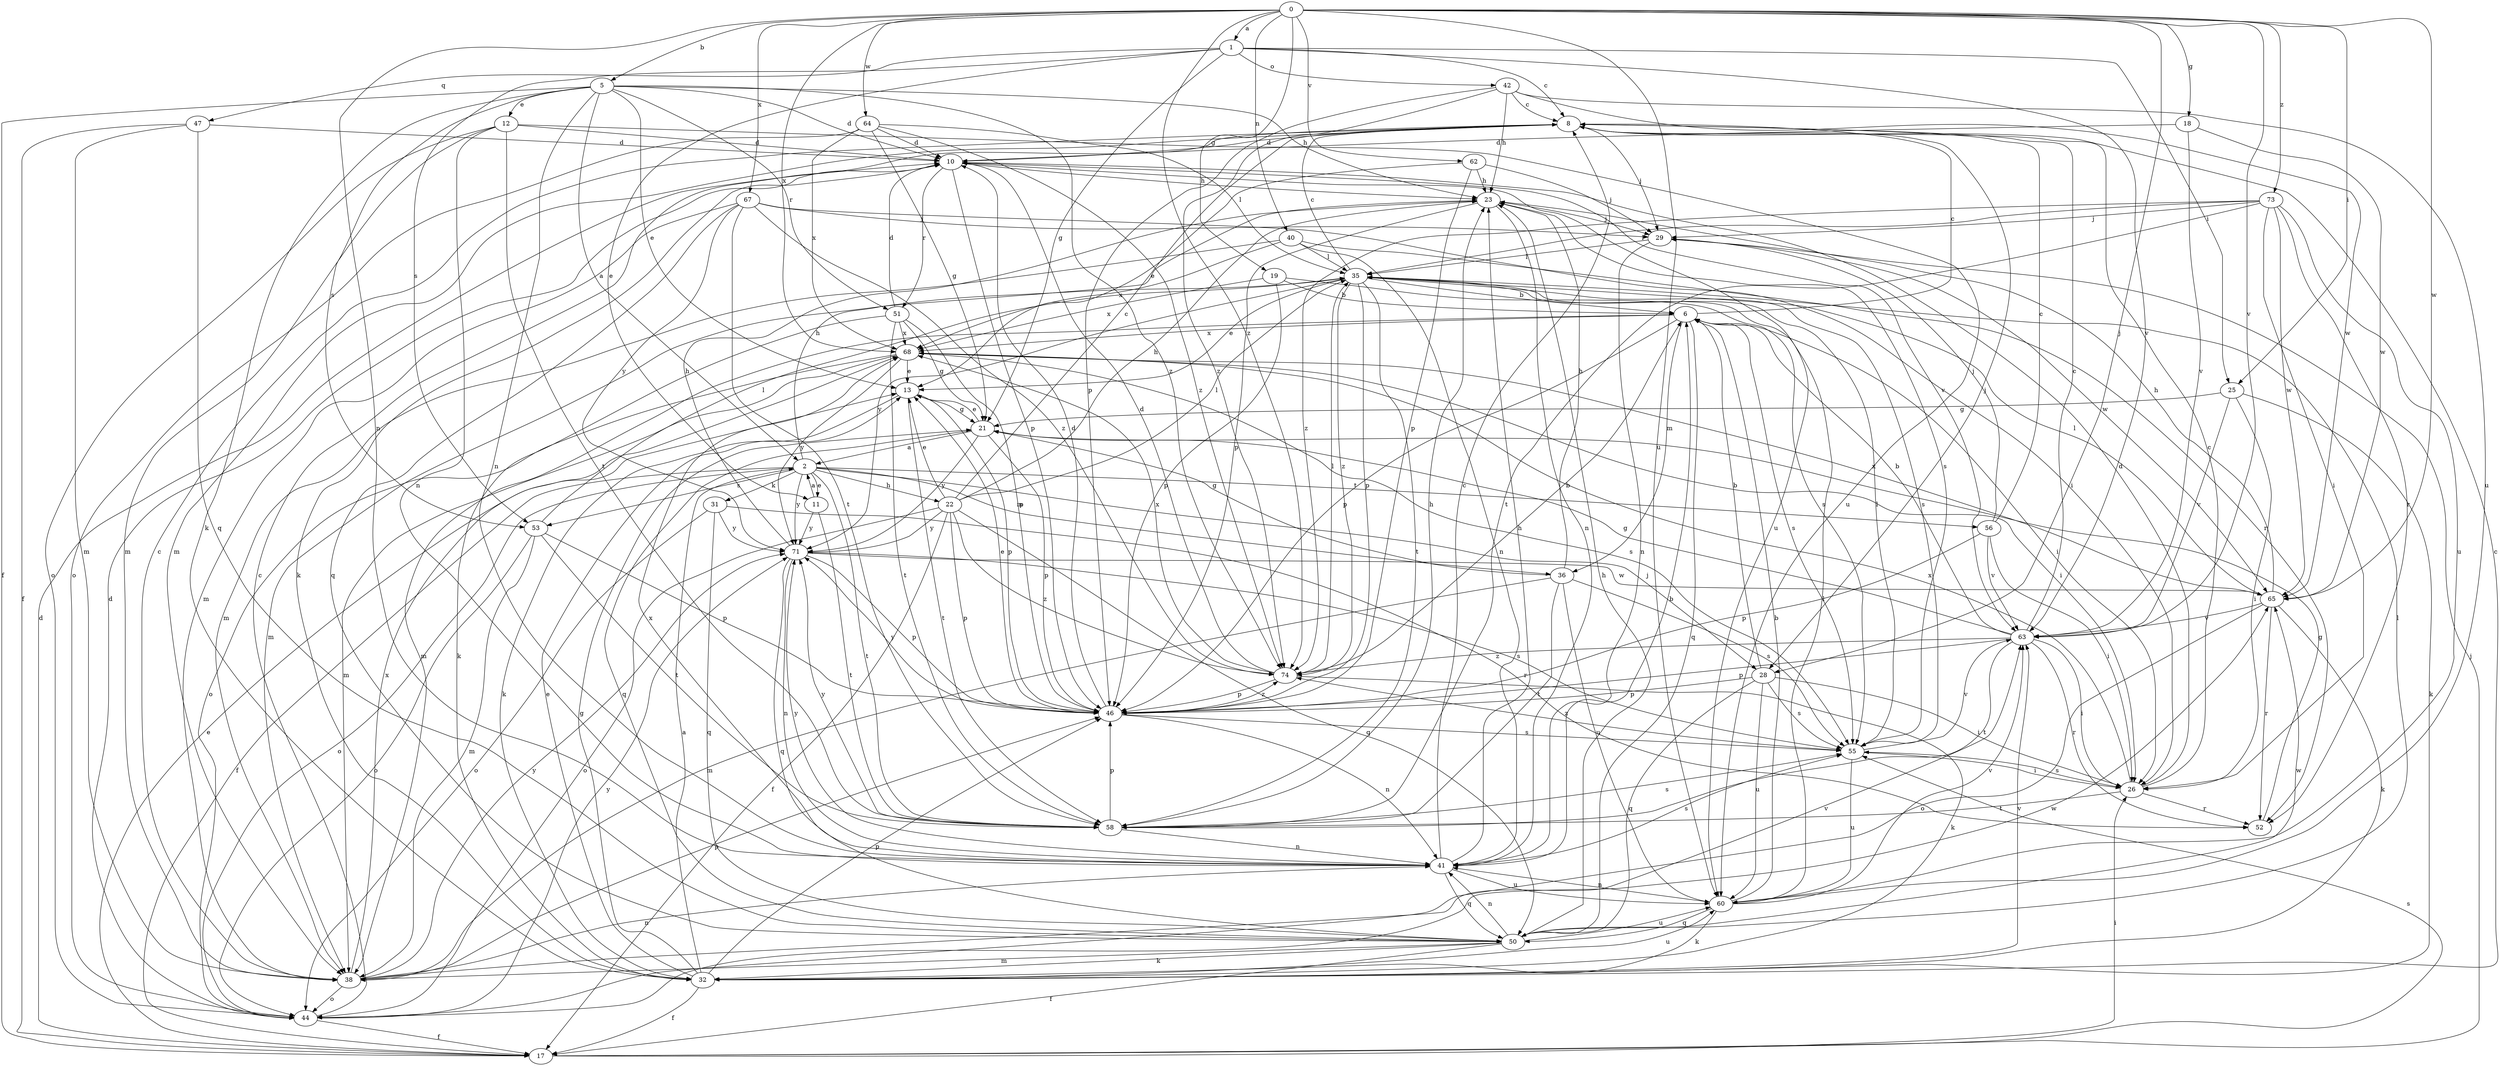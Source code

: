 strict digraph  {
0;
1;
2;
5;
6;
8;
10;
11;
12;
13;
17;
18;
19;
21;
22;
23;
25;
26;
28;
29;
31;
32;
35;
36;
38;
40;
41;
42;
44;
46;
47;
50;
51;
52;
53;
55;
56;
58;
60;
62;
63;
64;
65;
67;
68;
71;
73;
74;
0 -> 1  [label=a];
0 -> 5  [label=b];
0 -> 18  [label=g];
0 -> 19  [label=g];
0 -> 25  [label=i];
0 -> 28  [label=j];
0 -> 40  [label=n];
0 -> 41  [label=n];
0 -> 60  [label=u];
0 -> 62  [label=v];
0 -> 63  [label=v];
0 -> 64  [label=w];
0 -> 65  [label=w];
0 -> 67  [label=x];
0 -> 68  [label=x];
0 -> 73  [label=z];
0 -> 74  [label=z];
1 -> 8  [label=c];
1 -> 11  [label=e];
1 -> 21  [label=g];
1 -> 25  [label=i];
1 -> 42  [label=o];
1 -> 47  [label=q];
1 -> 53  [label=s];
1 -> 63  [label=v];
2 -> 11  [label=e];
2 -> 17  [label=f];
2 -> 22  [label=h];
2 -> 23  [label=h];
2 -> 28  [label=j];
2 -> 31  [label=k];
2 -> 36  [label=m];
2 -> 44  [label=o];
2 -> 53  [label=s];
2 -> 56  [label=t];
2 -> 58  [label=t];
2 -> 71  [label=y];
5 -> 2  [label=a];
5 -> 10  [label=d];
5 -> 12  [label=e];
5 -> 13  [label=e];
5 -> 17  [label=f];
5 -> 23  [label=h];
5 -> 32  [label=k];
5 -> 41  [label=n];
5 -> 51  [label=r];
5 -> 53  [label=s];
5 -> 74  [label=z];
6 -> 8  [label=c];
6 -> 26  [label=i];
6 -> 36  [label=m];
6 -> 38  [label=m];
6 -> 46  [label=p];
6 -> 50  [label=q];
6 -> 55  [label=s];
6 -> 68  [label=x];
8 -> 10  [label=d];
8 -> 28  [label=j];
8 -> 29  [label=j];
8 -> 38  [label=m];
10 -> 23  [label=h];
10 -> 32  [label=k];
10 -> 46  [label=p];
10 -> 51  [label=r];
10 -> 60  [label=u];
10 -> 63  [label=v];
11 -> 2  [label=a];
11 -> 58  [label=t];
11 -> 71  [label=y];
12 -> 10  [label=d];
12 -> 38  [label=m];
12 -> 41  [label=n];
12 -> 44  [label=o];
12 -> 58  [label=t];
12 -> 60  [label=u];
13 -> 21  [label=g];
13 -> 32  [label=k];
13 -> 46  [label=p];
13 -> 58  [label=t];
17 -> 10  [label=d];
17 -> 13  [label=e];
17 -> 26  [label=i];
17 -> 29  [label=j];
17 -> 55  [label=s];
18 -> 10  [label=d];
18 -> 63  [label=v];
18 -> 65  [label=w];
19 -> 6  [label=b];
19 -> 46  [label=p];
19 -> 55  [label=s];
19 -> 68  [label=x];
21 -> 2  [label=a];
21 -> 13  [label=e];
21 -> 46  [label=p];
21 -> 50  [label=q];
21 -> 71  [label=y];
22 -> 8  [label=c];
22 -> 13  [label=e];
22 -> 17  [label=f];
22 -> 23  [label=h];
22 -> 35  [label=l];
22 -> 44  [label=o];
22 -> 46  [label=p];
22 -> 50  [label=q];
22 -> 71  [label=y];
22 -> 74  [label=z];
23 -> 29  [label=j];
23 -> 41  [label=n];
23 -> 46  [label=p];
23 -> 55  [label=s];
25 -> 21  [label=g];
25 -> 26  [label=i];
25 -> 32  [label=k];
25 -> 63  [label=v];
26 -> 8  [label=c];
26 -> 10  [label=d];
26 -> 52  [label=r];
26 -> 55  [label=s];
26 -> 58  [label=t];
26 -> 68  [label=x];
28 -> 6  [label=b];
28 -> 26  [label=i];
28 -> 46  [label=p];
28 -> 50  [label=q];
28 -> 55  [label=s];
28 -> 60  [label=u];
29 -> 35  [label=l];
29 -> 41  [label=n];
29 -> 65  [label=w];
31 -> 44  [label=o];
31 -> 50  [label=q];
31 -> 52  [label=r];
31 -> 71  [label=y];
32 -> 2  [label=a];
32 -> 8  [label=c];
32 -> 13  [label=e];
32 -> 17  [label=f];
32 -> 21  [label=g];
32 -> 46  [label=p];
32 -> 60  [label=u];
32 -> 63  [label=v];
35 -> 6  [label=b];
35 -> 8  [label=c];
35 -> 13  [label=e];
35 -> 38  [label=m];
35 -> 46  [label=p];
35 -> 55  [label=s];
35 -> 58  [label=t];
35 -> 71  [label=y];
35 -> 74  [label=z];
36 -> 21  [label=g];
36 -> 23  [label=h];
36 -> 38  [label=m];
36 -> 55  [label=s];
36 -> 58  [label=t];
36 -> 60  [label=u];
38 -> 8  [label=c];
38 -> 41  [label=n];
38 -> 44  [label=o];
38 -> 46  [label=p];
38 -> 63  [label=v];
38 -> 68  [label=x];
38 -> 71  [label=y];
40 -> 35  [label=l];
40 -> 38  [label=m];
40 -> 41  [label=n];
40 -> 52  [label=r];
40 -> 68  [label=x];
41 -> 6  [label=b];
41 -> 8  [label=c];
41 -> 23  [label=h];
41 -> 50  [label=q];
41 -> 55  [label=s];
41 -> 60  [label=u];
41 -> 68  [label=x];
41 -> 71  [label=y];
42 -> 8  [label=c];
42 -> 23  [label=h];
42 -> 46  [label=p];
42 -> 60  [label=u];
42 -> 65  [label=w];
42 -> 74  [label=z];
44 -> 8  [label=c];
44 -> 10  [label=d];
44 -> 17  [label=f];
44 -> 65  [label=w];
44 -> 71  [label=y];
46 -> 10  [label=d];
46 -> 13  [label=e];
46 -> 41  [label=n];
46 -> 55  [label=s];
46 -> 71  [label=y];
46 -> 74  [label=z];
47 -> 10  [label=d];
47 -> 17  [label=f];
47 -> 38  [label=m];
47 -> 50  [label=q];
50 -> 17  [label=f];
50 -> 23  [label=h];
50 -> 32  [label=k];
50 -> 35  [label=l];
50 -> 38  [label=m];
50 -> 41  [label=n];
50 -> 60  [label=u];
50 -> 65  [label=w];
51 -> 10  [label=d];
51 -> 21  [label=g];
51 -> 32  [label=k];
51 -> 46  [label=p];
51 -> 58  [label=t];
51 -> 68  [label=x];
52 -> 21  [label=g];
53 -> 35  [label=l];
53 -> 38  [label=m];
53 -> 44  [label=o];
53 -> 46  [label=p];
53 -> 58  [label=t];
55 -> 26  [label=i];
55 -> 35  [label=l];
55 -> 60  [label=u];
55 -> 63  [label=v];
55 -> 74  [label=z];
56 -> 8  [label=c];
56 -> 26  [label=i];
56 -> 29  [label=j];
56 -> 46  [label=p];
56 -> 63  [label=v];
58 -> 23  [label=h];
58 -> 41  [label=n];
58 -> 46  [label=p];
58 -> 55  [label=s];
58 -> 71  [label=y];
60 -> 6  [label=b];
60 -> 32  [label=k];
60 -> 35  [label=l];
60 -> 41  [label=n];
60 -> 50  [label=q];
60 -> 63  [label=v];
62 -> 13  [label=e];
62 -> 23  [label=h];
62 -> 29  [label=j];
62 -> 46  [label=p];
63 -> 6  [label=b];
63 -> 8  [label=c];
63 -> 21  [label=g];
63 -> 26  [label=i];
63 -> 46  [label=p];
63 -> 52  [label=r];
63 -> 58  [label=t];
63 -> 74  [label=z];
64 -> 10  [label=d];
64 -> 21  [label=g];
64 -> 35  [label=l];
64 -> 44  [label=o];
64 -> 68  [label=x];
64 -> 74  [label=z];
65 -> 23  [label=h];
65 -> 32  [label=k];
65 -> 35  [label=l];
65 -> 44  [label=o];
65 -> 52  [label=r];
65 -> 63  [label=v];
65 -> 68  [label=x];
67 -> 26  [label=i];
67 -> 29  [label=j];
67 -> 38  [label=m];
67 -> 50  [label=q];
67 -> 58  [label=t];
67 -> 71  [label=y];
67 -> 74  [label=z];
68 -> 13  [label=e];
68 -> 26  [label=i];
68 -> 38  [label=m];
68 -> 44  [label=o];
68 -> 55  [label=s];
68 -> 71  [label=y];
71 -> 23  [label=h];
71 -> 41  [label=n];
71 -> 46  [label=p];
71 -> 50  [label=q];
71 -> 55  [label=s];
71 -> 65  [label=w];
73 -> 26  [label=i];
73 -> 29  [label=j];
73 -> 35  [label=l];
73 -> 52  [label=r];
73 -> 58  [label=t];
73 -> 60  [label=u];
73 -> 65  [label=w];
73 -> 74  [label=z];
74 -> 6  [label=b];
74 -> 10  [label=d];
74 -> 32  [label=k];
74 -> 35  [label=l];
74 -> 46  [label=p];
74 -> 68  [label=x];
}
